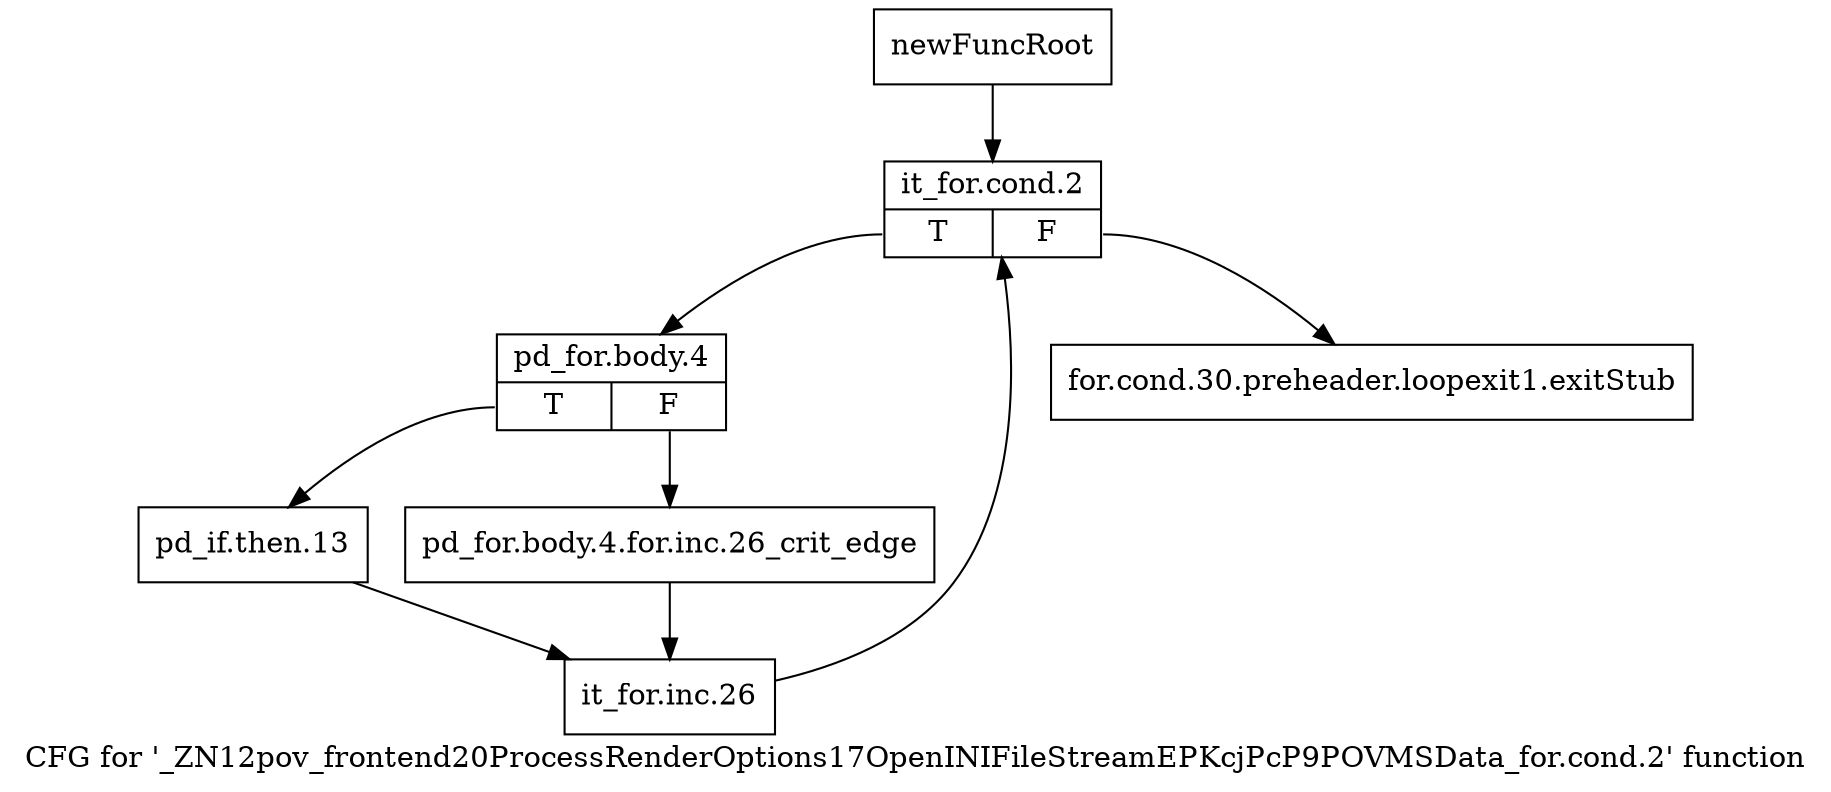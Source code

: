 digraph "CFG for '_ZN12pov_frontend20ProcessRenderOptions17OpenINIFileStreamEPKcjPcP9POVMSData_for.cond.2' function" {
	label="CFG for '_ZN12pov_frontend20ProcessRenderOptions17OpenINIFileStreamEPKcjPcP9POVMSData_for.cond.2' function";

	Node0x2b5d340 [shape=record,label="{newFuncRoot}"];
	Node0x2b5d340 -> Node0x2b5d3e0;
	Node0x2b5d390 [shape=record,label="{for.cond.30.preheader.loopexit1.exitStub}"];
	Node0x2b5d3e0 [shape=record,label="{it_for.cond.2|{<s0>T|<s1>F}}"];
	Node0x2b5d3e0:s0 -> Node0x2b5d430;
	Node0x2b5d3e0:s1 -> Node0x2b5d390;
	Node0x2b5d430 [shape=record,label="{pd_for.body.4|{<s0>T|<s1>F}}"];
	Node0x2b5d430:s0 -> Node0x2b5d4d0;
	Node0x2b5d430:s1 -> Node0x2b5d480;
	Node0x2b5d480 [shape=record,label="{pd_for.body.4.for.inc.26_crit_edge}"];
	Node0x2b5d480 -> Node0x2b5d520;
	Node0x2b5d4d0 [shape=record,label="{pd_if.then.13}"];
	Node0x2b5d4d0 -> Node0x2b5d520;
	Node0x2b5d520 [shape=record,label="{it_for.inc.26}"];
	Node0x2b5d520 -> Node0x2b5d3e0;
}
